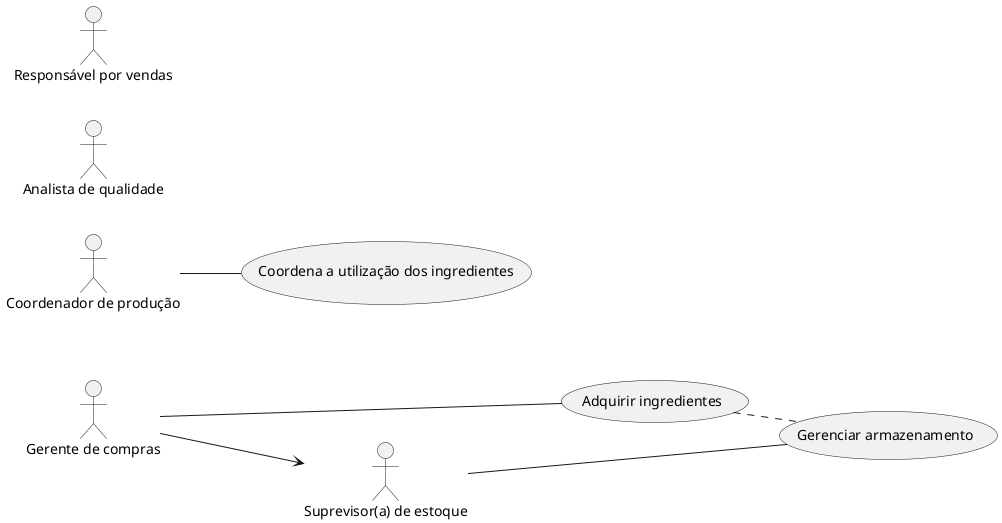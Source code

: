 @startuml

    left to right direction

    actor "Gerente de compras" as gc
    actor "Suprevisor(a) de estoque" as se 
    actor "Coordenador de produção" as cp 
    actor "Analista de qualidade" as aq
    actor "Responsável por vendas" as rv
 
    usecase "Adquirir ingredientes" as UC1
    usecase "Gerenciar armazenamento" as UC2
    usecase "Coordena a utilização dos ingredientes" as UC3

    (UC1) . (UC2) : include
    gc --> se
    gc -- UC1
    se -- UC2
    cp -- UC3






@enduml